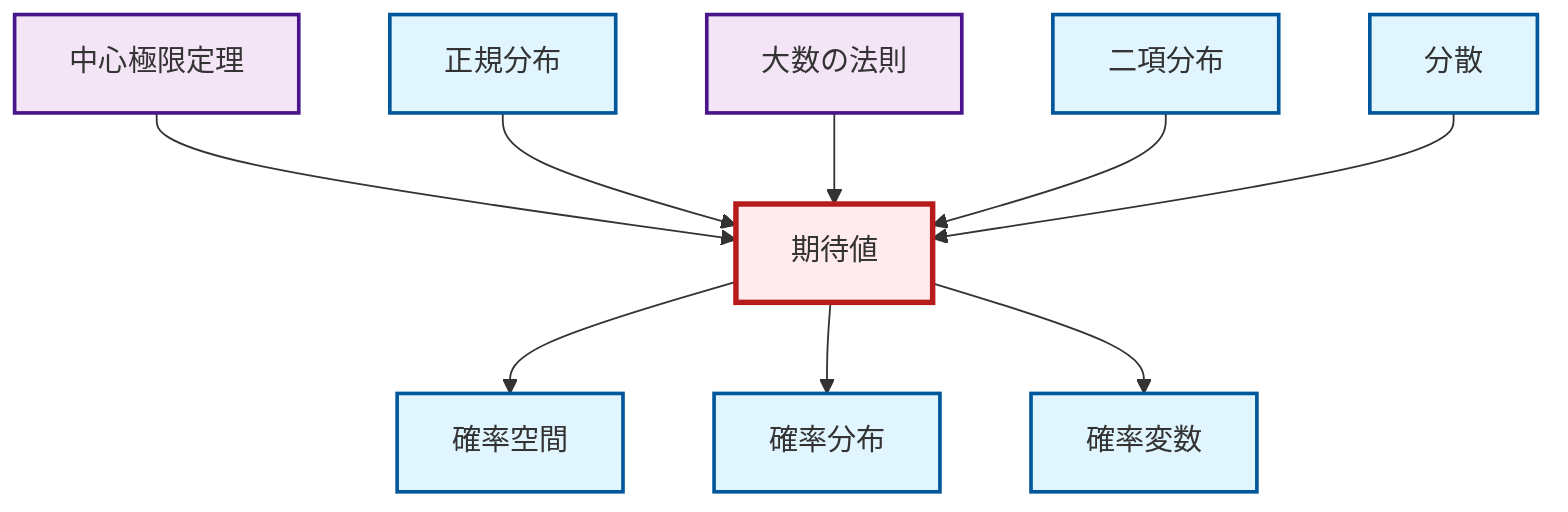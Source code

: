 graph TD
    classDef definition fill:#e1f5fe,stroke:#01579b,stroke-width:2px
    classDef theorem fill:#f3e5f5,stroke:#4a148c,stroke-width:2px
    classDef axiom fill:#fff3e0,stroke:#e65100,stroke-width:2px
    classDef example fill:#e8f5e9,stroke:#1b5e20,stroke-width:2px
    classDef current fill:#ffebee,stroke:#b71c1c,stroke-width:3px
    def-normal-distribution["正規分布"]:::definition
    thm-central-limit["中心極限定理"]:::theorem
    thm-law-of-large-numbers["大数の法則"]:::theorem
    def-random-variable["確率変数"]:::definition
    def-variance["分散"]:::definition
    def-probability-space["確率空間"]:::definition
    def-expectation["期待値"]:::definition
    def-binomial-distribution["二項分布"]:::definition
    def-probability-distribution["確率分布"]:::definition
    thm-central-limit --> def-expectation
    def-expectation --> def-probability-space
    def-normal-distribution --> def-expectation
    thm-law-of-large-numbers --> def-expectation
    def-binomial-distribution --> def-expectation
    def-variance --> def-expectation
    def-expectation --> def-probability-distribution
    def-expectation --> def-random-variable
    class def-expectation current